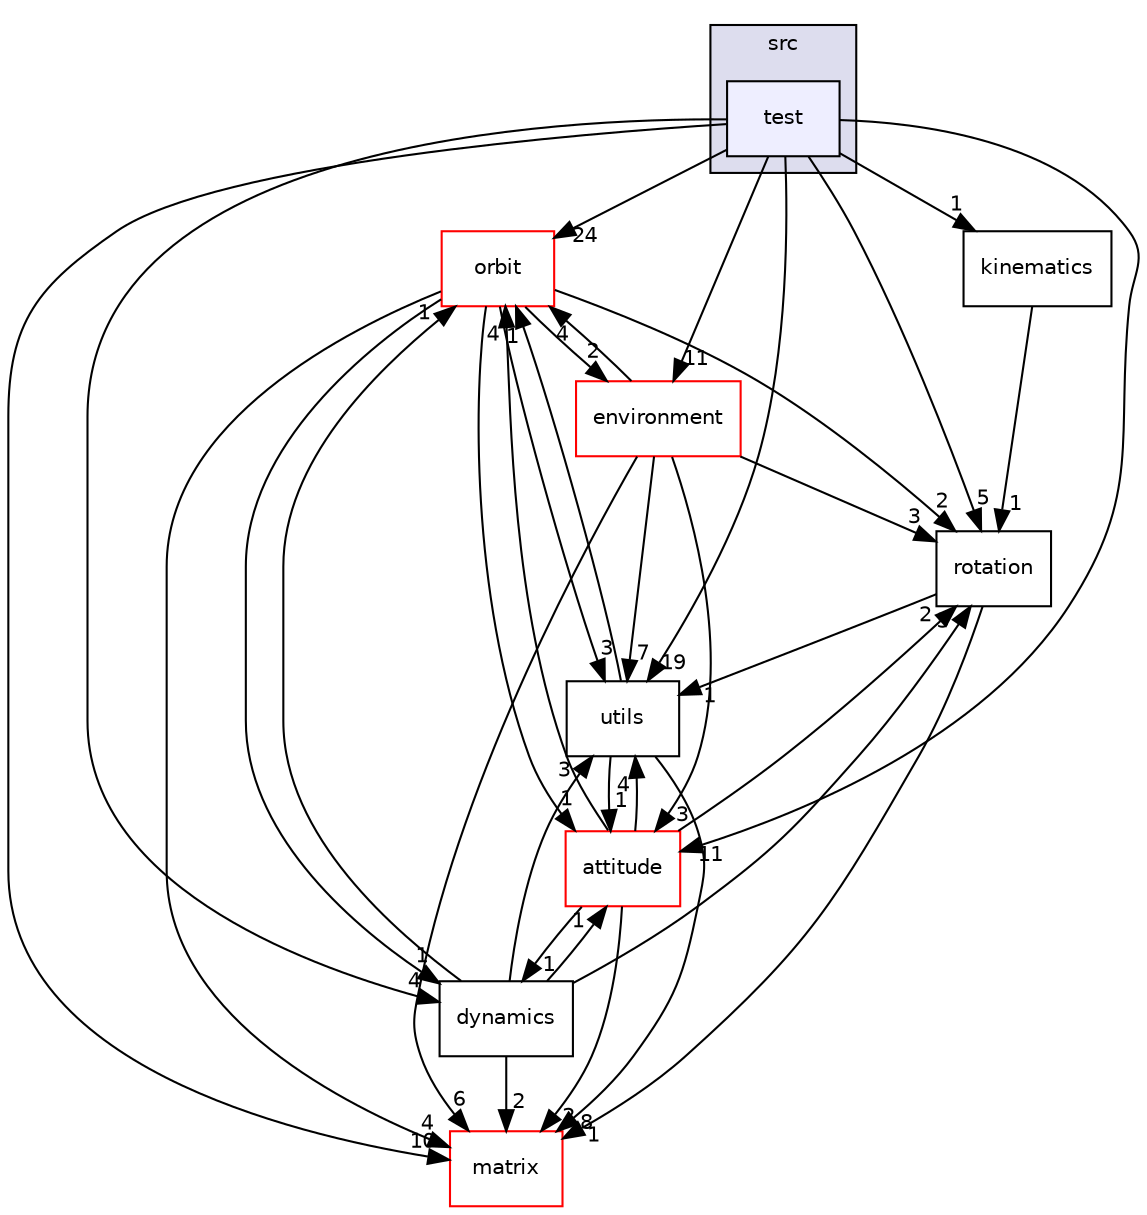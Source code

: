 digraph "test" {
  compound=true
  node [ fontsize="10", fontname="Helvetica"];
  edge [ labelfontsize="10", labelfontname="Helvetica"];
  subgraph clusterdir_68267d1309a1af8e8297ef4c3efbcdba {
    graph [ bgcolor="#ddddee", pencolor="black", label="src" fontname="Helvetica", fontsize="10", URL="dir_68267d1309a1af8e8297ef4c3efbcdba.html"]
  dir_120ed4da3e3217b1e7fc0b4f48568e79 [shape=box, label="test", style="filled", fillcolor="#eeeeff", pencolor="black", URL="dir_120ed4da3e3217b1e7fc0b4f48568e79.html"];
  }
  dir_392744e470e3e5dbf93993e14232aa19 [shape=box label="orbit" fillcolor="white" style="filled" color="red" URL="dir_392744e470e3e5dbf93993e14232aa19.html"];
  dir_fa38dfbf581c89d494fbf1d870e4dc9f [shape=box label="rotation" URL="dir_fa38dfbf581c89d494fbf1d870e4dc9f.html"];
  dir_40d7732de2983c682bb99d86585a563c [shape=box label="matrix" fillcolor="white" style="filled" color="red" URL="dir_40d7732de2983c682bb99d86585a563c.html"];
  dir_88013743cf0a19a9971b3b941e88bf54 [shape=box label="environment" fillcolor="white" style="filled" color="red" URL="dir_88013743cf0a19a9971b3b941e88bf54.html"];
  dir_5d532859189d94b37937c3bee33a301a [shape=box label="kinematics" URL="dir_5d532859189d94b37937c3bee33a301a.html"];
  dir_c55b91a86a3413cc678b3a37c553022c [shape=box label="attitude" fillcolor="white" style="filled" color="red" URL="dir_c55b91a86a3413cc678b3a37c553022c.html"];
  dir_261425c25055ac4a48b7253766e15e1a [shape=box label="dynamics" URL="dir_261425c25055ac4a48b7253766e15e1a.html"];
  dir_313caf1132e152dd9b58bea13a4052ca [shape=box label="utils" URL="dir_313caf1132e152dd9b58bea13a4052ca.html"];
  dir_392744e470e3e5dbf93993e14232aa19->dir_fa38dfbf581c89d494fbf1d870e4dc9f [headlabel="2", labeldistance=1.5 headhref="dir_000013_000019.html"];
  dir_392744e470e3e5dbf93993e14232aa19->dir_40d7732de2983c682bb99d86585a563c [headlabel="4", labeldistance=1.5 headhref="dir_000013_000002.html"];
  dir_392744e470e3e5dbf93993e14232aa19->dir_88013743cf0a19a9971b3b941e88bf54 [headlabel="2", labeldistance=1.5 headhref="dir_000013_000009.html"];
  dir_392744e470e3e5dbf93993e14232aa19->dir_c55b91a86a3413cc678b3a37c553022c [headlabel="1", labeldistance=1.5 headhref="dir_000013_000004.html"];
  dir_392744e470e3e5dbf93993e14232aa19->dir_261425c25055ac4a48b7253766e15e1a [headlabel="1", labeldistance=1.5 headhref="dir_000013_000003.html"];
  dir_392744e470e3e5dbf93993e14232aa19->dir_313caf1132e152dd9b58bea13a4052ca [headlabel="3", labeldistance=1.5 headhref="dir_000013_000011.html"];
  dir_fa38dfbf581c89d494fbf1d870e4dc9f->dir_40d7732de2983c682bb99d86585a563c [headlabel="1", labeldistance=1.5 headhref="dir_000019_000002.html"];
  dir_fa38dfbf581c89d494fbf1d870e4dc9f->dir_313caf1132e152dd9b58bea13a4052ca [headlabel="1", labeldistance=1.5 headhref="dir_000019_000011.html"];
  dir_120ed4da3e3217b1e7fc0b4f48568e79->dir_392744e470e3e5dbf93993e14232aa19 [headlabel="24", labeldistance=1.5 headhref="dir_000006_000013.html"];
  dir_120ed4da3e3217b1e7fc0b4f48568e79->dir_fa38dfbf581c89d494fbf1d870e4dc9f [headlabel="5", labeldistance=1.5 headhref="dir_000006_000019.html"];
  dir_120ed4da3e3217b1e7fc0b4f48568e79->dir_40d7732de2983c682bb99d86585a563c [headlabel="10", labeldistance=1.5 headhref="dir_000006_000002.html"];
  dir_120ed4da3e3217b1e7fc0b4f48568e79->dir_88013743cf0a19a9971b3b941e88bf54 [headlabel="11", labeldistance=1.5 headhref="dir_000006_000009.html"];
  dir_120ed4da3e3217b1e7fc0b4f48568e79->dir_5d532859189d94b37937c3bee33a301a [headlabel="1", labeldistance=1.5 headhref="dir_000006_000018.html"];
  dir_120ed4da3e3217b1e7fc0b4f48568e79->dir_c55b91a86a3413cc678b3a37c553022c [headlabel="11", labeldistance=1.5 headhref="dir_000006_000004.html"];
  dir_120ed4da3e3217b1e7fc0b4f48568e79->dir_261425c25055ac4a48b7253766e15e1a [headlabel="4", labeldistance=1.5 headhref="dir_000006_000003.html"];
  dir_120ed4da3e3217b1e7fc0b4f48568e79->dir_313caf1132e152dd9b58bea13a4052ca [headlabel="19", labeldistance=1.5 headhref="dir_000006_000011.html"];
  dir_88013743cf0a19a9971b3b941e88bf54->dir_392744e470e3e5dbf93993e14232aa19 [headlabel="4", labeldistance=1.5 headhref="dir_000009_000013.html"];
  dir_88013743cf0a19a9971b3b941e88bf54->dir_fa38dfbf581c89d494fbf1d870e4dc9f [headlabel="3", labeldistance=1.5 headhref="dir_000009_000019.html"];
  dir_88013743cf0a19a9971b3b941e88bf54->dir_40d7732de2983c682bb99d86585a563c [headlabel="6", labeldistance=1.5 headhref="dir_000009_000002.html"];
  dir_88013743cf0a19a9971b3b941e88bf54->dir_c55b91a86a3413cc678b3a37c553022c [headlabel="3", labeldistance=1.5 headhref="dir_000009_000004.html"];
  dir_88013743cf0a19a9971b3b941e88bf54->dir_313caf1132e152dd9b58bea13a4052ca [headlabel="7", labeldistance=1.5 headhref="dir_000009_000011.html"];
  dir_c55b91a86a3413cc678b3a37c553022c->dir_392744e470e3e5dbf93993e14232aa19 [headlabel="4", labeldistance=1.5 headhref="dir_000004_000013.html"];
  dir_c55b91a86a3413cc678b3a37c553022c->dir_fa38dfbf581c89d494fbf1d870e4dc9f [headlabel="2", labeldistance=1.5 headhref="dir_000004_000019.html"];
  dir_c55b91a86a3413cc678b3a37c553022c->dir_40d7732de2983c682bb99d86585a563c [headlabel="2", labeldistance=1.5 headhref="dir_000004_000002.html"];
  dir_c55b91a86a3413cc678b3a37c553022c->dir_261425c25055ac4a48b7253766e15e1a [headlabel="1", labeldistance=1.5 headhref="dir_000004_000003.html"];
  dir_c55b91a86a3413cc678b3a37c553022c->dir_313caf1132e152dd9b58bea13a4052ca [headlabel="4", labeldistance=1.5 headhref="dir_000004_000011.html"];
  dir_5d532859189d94b37937c3bee33a301a->dir_fa38dfbf581c89d494fbf1d870e4dc9f [headlabel="1", labeldistance=1.5 headhref="dir_000018_000019.html"];
  dir_313caf1132e152dd9b58bea13a4052ca->dir_392744e470e3e5dbf93993e14232aa19 [headlabel="1", labeldistance=1.5 headhref="dir_000011_000013.html"];
  dir_313caf1132e152dd9b58bea13a4052ca->dir_40d7732de2983c682bb99d86585a563c [headlabel="8", labeldistance=1.5 headhref="dir_000011_000002.html"];
  dir_313caf1132e152dd9b58bea13a4052ca->dir_c55b91a86a3413cc678b3a37c553022c [headlabel="1", labeldistance=1.5 headhref="dir_000011_000004.html"];
  dir_261425c25055ac4a48b7253766e15e1a->dir_392744e470e3e5dbf93993e14232aa19 [headlabel="1", labeldistance=1.5 headhref="dir_000003_000013.html"];
  dir_261425c25055ac4a48b7253766e15e1a->dir_fa38dfbf581c89d494fbf1d870e4dc9f [headlabel="5", labeldistance=1.5 headhref="dir_000003_000019.html"];
  dir_261425c25055ac4a48b7253766e15e1a->dir_40d7732de2983c682bb99d86585a563c [headlabel="2", labeldistance=1.5 headhref="dir_000003_000002.html"];
  dir_261425c25055ac4a48b7253766e15e1a->dir_c55b91a86a3413cc678b3a37c553022c [headlabel="1", labeldistance=1.5 headhref="dir_000003_000004.html"];
  dir_261425c25055ac4a48b7253766e15e1a->dir_313caf1132e152dd9b58bea13a4052ca [headlabel="3", labeldistance=1.5 headhref="dir_000003_000011.html"];
}
